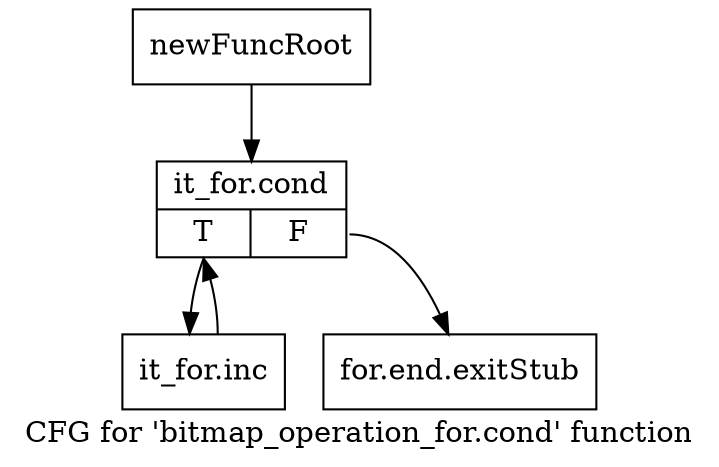 digraph "CFG for 'bitmap_operation_for.cond' function" {
	label="CFG for 'bitmap_operation_for.cond' function";

	Node0x79b1ed0 [shape=record,label="{newFuncRoot}"];
	Node0x79b1ed0 -> Node0x79b1f70;
	Node0x79b1f20 [shape=record,label="{for.end.exitStub}"];
	Node0x79b1f70 [shape=record,label="{it_for.cond|{<s0>T|<s1>F}}"];
	Node0x79b1f70:s0 -> Node0x79b1fc0;
	Node0x79b1f70:s1 -> Node0x79b1f20;
	Node0x79b1fc0 [shape=record,label="{it_for.inc}"];
	Node0x79b1fc0 -> Node0x79b1f70;
}
